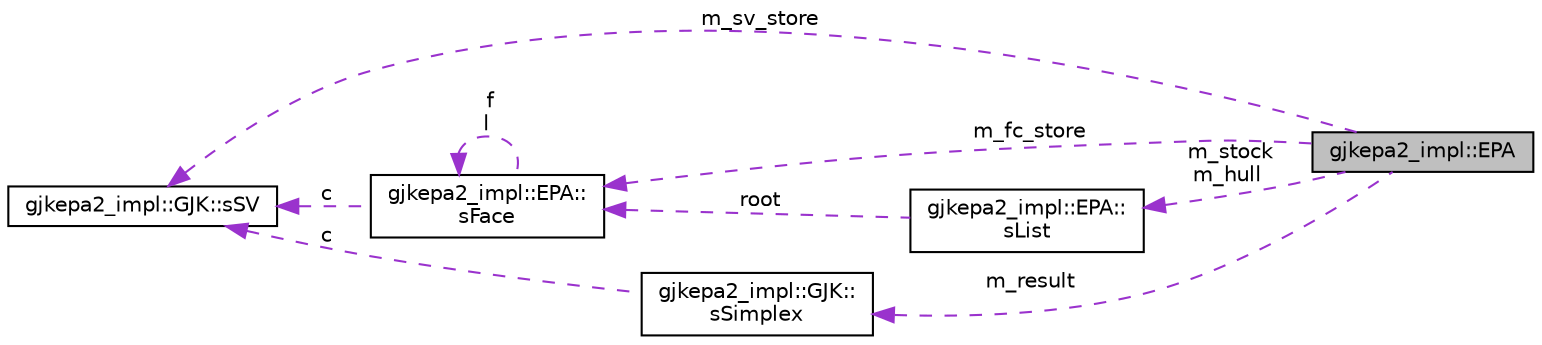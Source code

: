 digraph "gjkepa2_impl::EPA"
{
  edge [fontname="Helvetica",fontsize="10",labelfontname="Helvetica",labelfontsize="10"];
  node [fontname="Helvetica",fontsize="10",shape=record];
  rankdir="LR";
  Node1 [label="gjkepa2_impl::EPA",height=0.2,width=0.4,color="black", fillcolor="grey75", style="filled", fontcolor="black"];
  Node2 -> Node1 [dir="back",color="darkorchid3",fontsize="10",style="dashed",label=" m_sv_store" ,fontname="Helvetica"];
  Node2 [label="gjkepa2_impl::GJK::sSV",height=0.2,width=0.4,color="black", fillcolor="white", style="filled",URL="$structgjkepa2__impl_1_1_g_j_k_1_1s_s_v.html"];
  Node3 -> Node1 [dir="back",color="darkorchid3",fontsize="10",style="dashed",label=" m_fc_store" ,fontname="Helvetica"];
  Node3 [label="gjkepa2_impl::EPA::\lsFace",height=0.2,width=0.4,color="black", fillcolor="white", style="filled",URL="$structgjkepa2__impl_1_1_e_p_a_1_1s_face.html"];
  Node2 -> Node3 [dir="back",color="darkorchid3",fontsize="10",style="dashed",label=" c" ,fontname="Helvetica"];
  Node3 -> Node3 [dir="back",color="darkorchid3",fontsize="10",style="dashed",label=" f\nl" ,fontname="Helvetica"];
  Node4 -> Node1 [dir="back",color="darkorchid3",fontsize="10",style="dashed",label=" m_stock\nm_hull" ,fontname="Helvetica"];
  Node4 [label="gjkepa2_impl::EPA::\lsList",height=0.2,width=0.4,color="black", fillcolor="white", style="filled",URL="$structgjkepa2__impl_1_1_e_p_a_1_1s_list.html"];
  Node3 -> Node4 [dir="back",color="darkorchid3",fontsize="10",style="dashed",label=" root" ,fontname="Helvetica"];
  Node5 -> Node1 [dir="back",color="darkorchid3",fontsize="10",style="dashed",label=" m_result" ,fontname="Helvetica"];
  Node5 [label="gjkepa2_impl::GJK::\lsSimplex",height=0.2,width=0.4,color="black", fillcolor="white", style="filled",URL="$structgjkepa2__impl_1_1_g_j_k_1_1s_simplex.html"];
  Node2 -> Node5 [dir="back",color="darkorchid3",fontsize="10",style="dashed",label=" c" ,fontname="Helvetica"];
}
